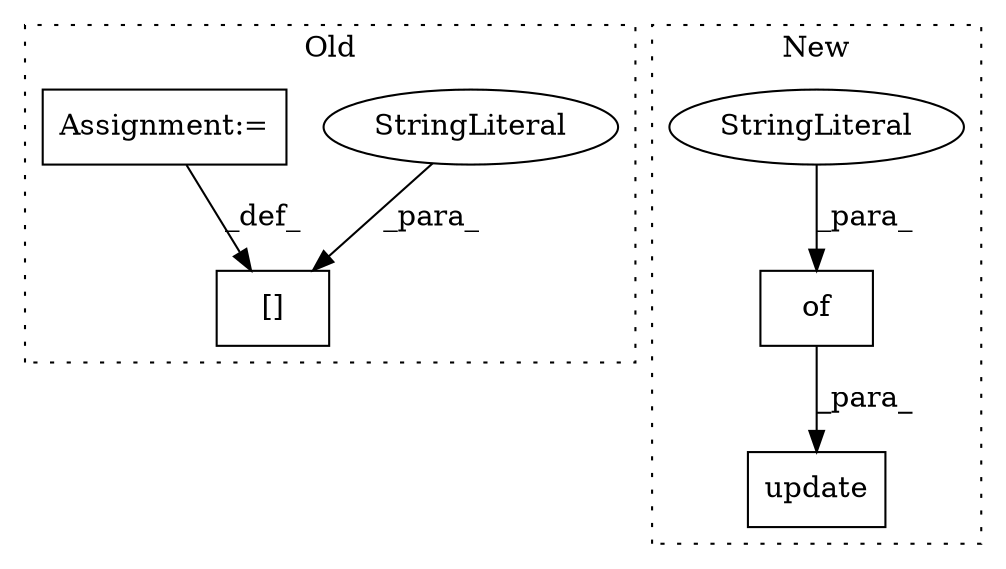 digraph G {
subgraph cluster0 {
1 [label="[]" a="2" s="14971,14997" l="7,1" shape="box"];
3 [label="StringLiteral" a="45" s="14978" l="19" shape="ellipse"];
4 [label="Assignment:=" a="7" s="14998" l="1" shape="box"];
label = "Old";
style="dotted";
}
subgraph cluster1 {
2 [label="update" a="32" s="15571,15630" l="7,1" shape="box"];
5 [label="of" a="32" s="15582,15629" l="3,1" shape="box"];
6 [label="StringLiteral" a="45" s="15623" l="6" shape="ellipse"];
label = "New";
style="dotted";
}
3 -> 1 [label="_para_"];
4 -> 1 [label="_def_"];
5 -> 2 [label="_para_"];
6 -> 5 [label="_para_"];
}